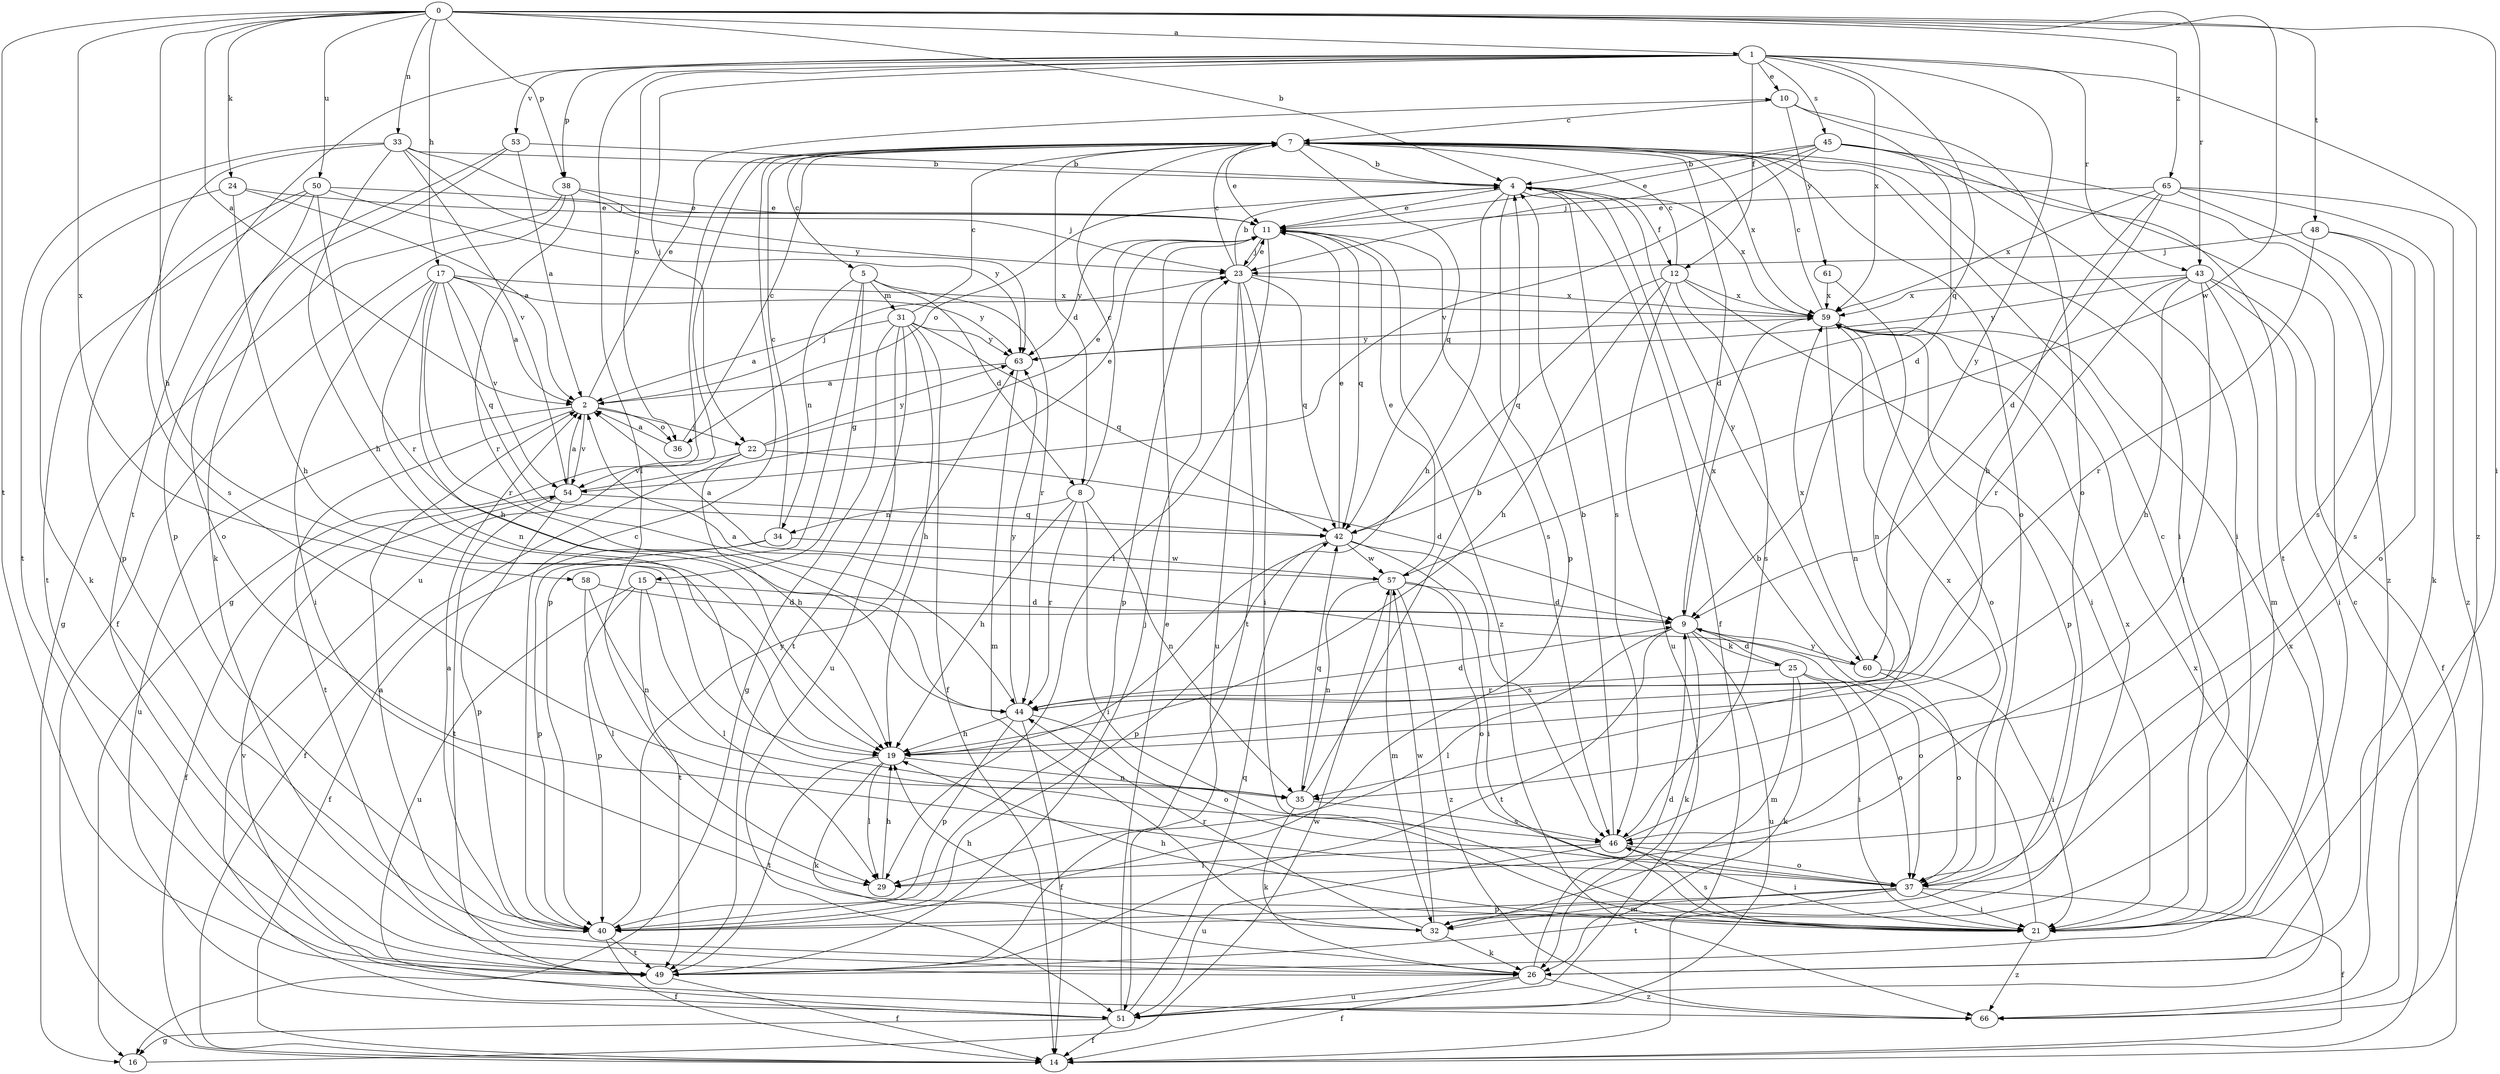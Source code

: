 strict digraph  {
0;
1;
2;
4;
5;
7;
8;
9;
10;
11;
12;
14;
15;
16;
17;
19;
21;
22;
23;
24;
25;
26;
29;
31;
32;
33;
34;
35;
36;
37;
38;
40;
42;
43;
44;
45;
46;
48;
49;
50;
51;
53;
54;
57;
58;
59;
60;
61;
63;
65;
66;
0 -> 1  [label=a];
0 -> 2  [label=a];
0 -> 4  [label=b];
0 -> 17  [label=h];
0 -> 19  [label=h];
0 -> 21  [label=i];
0 -> 24  [label=k];
0 -> 33  [label=n];
0 -> 38  [label=p];
0 -> 43  [label=r];
0 -> 48  [label=t];
0 -> 49  [label=t];
0 -> 50  [label=u];
0 -> 57  [label=w];
0 -> 58  [label=x];
0 -> 65  [label=z];
1 -> 10  [label=e];
1 -> 12  [label=f];
1 -> 22  [label=j];
1 -> 29  [label=l];
1 -> 36  [label=o];
1 -> 38  [label=p];
1 -> 42  [label=q];
1 -> 43  [label=r];
1 -> 45  [label=s];
1 -> 49  [label=t];
1 -> 53  [label=v];
1 -> 59  [label=x];
1 -> 60  [label=y];
1 -> 66  [label=z];
2 -> 10  [label=e];
2 -> 22  [label=j];
2 -> 23  [label=j];
2 -> 36  [label=o];
2 -> 49  [label=t];
2 -> 51  [label=u];
2 -> 54  [label=v];
4 -> 11  [label=e];
4 -> 12  [label=f];
4 -> 14  [label=f];
4 -> 19  [label=h];
4 -> 36  [label=o];
4 -> 40  [label=p];
4 -> 46  [label=s];
4 -> 59  [label=x];
4 -> 60  [label=y];
5 -> 8  [label=d];
5 -> 15  [label=g];
5 -> 31  [label=m];
5 -> 34  [label=n];
5 -> 40  [label=p];
5 -> 44  [label=r];
7 -> 4  [label=b];
7 -> 5  [label=c];
7 -> 8  [label=d];
7 -> 9  [label=d];
7 -> 11  [label=e];
7 -> 16  [label=g];
7 -> 21  [label=i];
7 -> 37  [label=o];
7 -> 42  [label=q];
7 -> 51  [label=u];
7 -> 59  [label=x];
8 -> 7  [label=c];
8 -> 19  [label=h];
8 -> 21  [label=i];
8 -> 34  [label=n];
8 -> 35  [label=n];
8 -> 44  [label=r];
9 -> 25  [label=k];
9 -> 26  [label=k];
9 -> 29  [label=l];
9 -> 37  [label=o];
9 -> 49  [label=t];
9 -> 51  [label=u];
9 -> 59  [label=x];
9 -> 60  [label=y];
10 -> 7  [label=c];
10 -> 9  [label=d];
10 -> 37  [label=o];
10 -> 61  [label=y];
11 -> 23  [label=j];
11 -> 29  [label=l];
11 -> 42  [label=q];
11 -> 46  [label=s];
11 -> 63  [label=y];
11 -> 66  [label=z];
12 -> 7  [label=c];
12 -> 19  [label=h];
12 -> 21  [label=i];
12 -> 42  [label=q];
12 -> 46  [label=s];
12 -> 51  [label=u];
12 -> 59  [label=x];
14 -> 7  [label=c];
15 -> 9  [label=d];
15 -> 29  [label=l];
15 -> 40  [label=p];
15 -> 49  [label=t];
15 -> 51  [label=u];
16 -> 57  [label=w];
17 -> 2  [label=a];
17 -> 19  [label=h];
17 -> 21  [label=i];
17 -> 35  [label=n];
17 -> 42  [label=q];
17 -> 44  [label=r];
17 -> 54  [label=v];
17 -> 59  [label=x];
17 -> 63  [label=y];
19 -> 26  [label=k];
19 -> 29  [label=l];
19 -> 35  [label=n];
19 -> 49  [label=t];
21 -> 4  [label=b];
21 -> 7  [label=c];
21 -> 19  [label=h];
21 -> 46  [label=s];
21 -> 66  [label=z];
22 -> 9  [label=d];
22 -> 11  [label=e];
22 -> 14  [label=f];
22 -> 19  [label=h];
22 -> 54  [label=v];
22 -> 63  [label=y];
23 -> 4  [label=b];
23 -> 7  [label=c];
23 -> 11  [label=e];
23 -> 21  [label=i];
23 -> 40  [label=p];
23 -> 42  [label=q];
23 -> 49  [label=t];
23 -> 51  [label=u];
23 -> 59  [label=x];
24 -> 2  [label=a];
24 -> 11  [label=e];
24 -> 19  [label=h];
24 -> 26  [label=k];
25 -> 9  [label=d];
25 -> 21  [label=i];
25 -> 26  [label=k];
25 -> 32  [label=m];
25 -> 37  [label=o];
25 -> 44  [label=r];
26 -> 2  [label=a];
26 -> 9  [label=d];
26 -> 14  [label=f];
26 -> 51  [label=u];
26 -> 59  [label=x];
26 -> 66  [label=z];
29 -> 19  [label=h];
31 -> 2  [label=a];
31 -> 7  [label=c];
31 -> 14  [label=f];
31 -> 16  [label=g];
31 -> 19  [label=h];
31 -> 42  [label=q];
31 -> 49  [label=t];
31 -> 51  [label=u];
31 -> 63  [label=y];
32 -> 19  [label=h];
32 -> 26  [label=k];
32 -> 44  [label=r];
32 -> 57  [label=w];
32 -> 59  [label=x];
33 -> 4  [label=b];
33 -> 19  [label=h];
33 -> 23  [label=j];
33 -> 46  [label=s];
33 -> 49  [label=t];
33 -> 54  [label=v];
33 -> 63  [label=y];
34 -> 7  [label=c];
34 -> 14  [label=f];
34 -> 40  [label=p];
34 -> 57  [label=w];
35 -> 4  [label=b];
35 -> 26  [label=k];
35 -> 42  [label=q];
35 -> 46  [label=s];
36 -> 2  [label=a];
36 -> 7  [label=c];
37 -> 14  [label=f];
37 -> 21  [label=i];
37 -> 32  [label=m];
37 -> 40  [label=p];
37 -> 49  [label=t];
38 -> 11  [label=e];
38 -> 14  [label=f];
38 -> 16  [label=g];
38 -> 23  [label=j];
38 -> 44  [label=r];
40 -> 2  [label=a];
40 -> 7  [label=c];
40 -> 14  [label=f];
40 -> 49  [label=t];
40 -> 63  [label=y];
42 -> 11  [label=e];
42 -> 21  [label=i];
42 -> 40  [label=p];
42 -> 46  [label=s];
42 -> 57  [label=w];
43 -> 14  [label=f];
43 -> 19  [label=h];
43 -> 21  [label=i];
43 -> 29  [label=l];
43 -> 32  [label=m];
43 -> 44  [label=r];
43 -> 59  [label=x];
43 -> 63  [label=y];
44 -> 9  [label=d];
44 -> 14  [label=f];
44 -> 19  [label=h];
44 -> 37  [label=o];
44 -> 40  [label=p];
44 -> 63  [label=y];
45 -> 4  [label=b];
45 -> 11  [label=e];
45 -> 21  [label=i];
45 -> 23  [label=j];
45 -> 49  [label=t];
45 -> 54  [label=v];
45 -> 66  [label=z];
46 -> 4  [label=b];
46 -> 21  [label=i];
46 -> 29  [label=l];
46 -> 37  [label=o];
46 -> 51  [label=u];
46 -> 59  [label=x];
48 -> 23  [label=j];
48 -> 37  [label=o];
48 -> 44  [label=r];
48 -> 46  [label=s];
49 -> 14  [label=f];
49 -> 23  [label=j];
50 -> 11  [label=e];
50 -> 37  [label=o];
50 -> 40  [label=p];
50 -> 44  [label=r];
50 -> 49  [label=t];
50 -> 63  [label=y];
51 -> 11  [label=e];
51 -> 14  [label=f];
51 -> 16  [label=g];
51 -> 42  [label=q];
51 -> 59  [label=x];
53 -> 2  [label=a];
53 -> 4  [label=b];
53 -> 26  [label=k];
53 -> 40  [label=p];
54 -> 2  [label=a];
54 -> 11  [label=e];
54 -> 14  [label=f];
54 -> 40  [label=p];
54 -> 42  [label=q];
54 -> 49  [label=t];
57 -> 2  [label=a];
57 -> 9  [label=d];
57 -> 11  [label=e];
57 -> 32  [label=m];
57 -> 35  [label=n];
57 -> 37  [label=o];
57 -> 66  [label=z];
58 -> 9  [label=d];
58 -> 29  [label=l];
58 -> 35  [label=n];
59 -> 7  [label=c];
59 -> 35  [label=n];
59 -> 37  [label=o];
59 -> 40  [label=p];
59 -> 63  [label=y];
60 -> 2  [label=a];
60 -> 21  [label=i];
60 -> 37  [label=o];
60 -> 59  [label=x];
61 -> 35  [label=n];
61 -> 59  [label=x];
63 -> 2  [label=a];
63 -> 32  [label=m];
65 -> 9  [label=d];
65 -> 11  [label=e];
65 -> 19  [label=h];
65 -> 26  [label=k];
65 -> 46  [label=s];
65 -> 59  [label=x];
65 -> 66  [label=z];
66 -> 54  [label=v];
}
